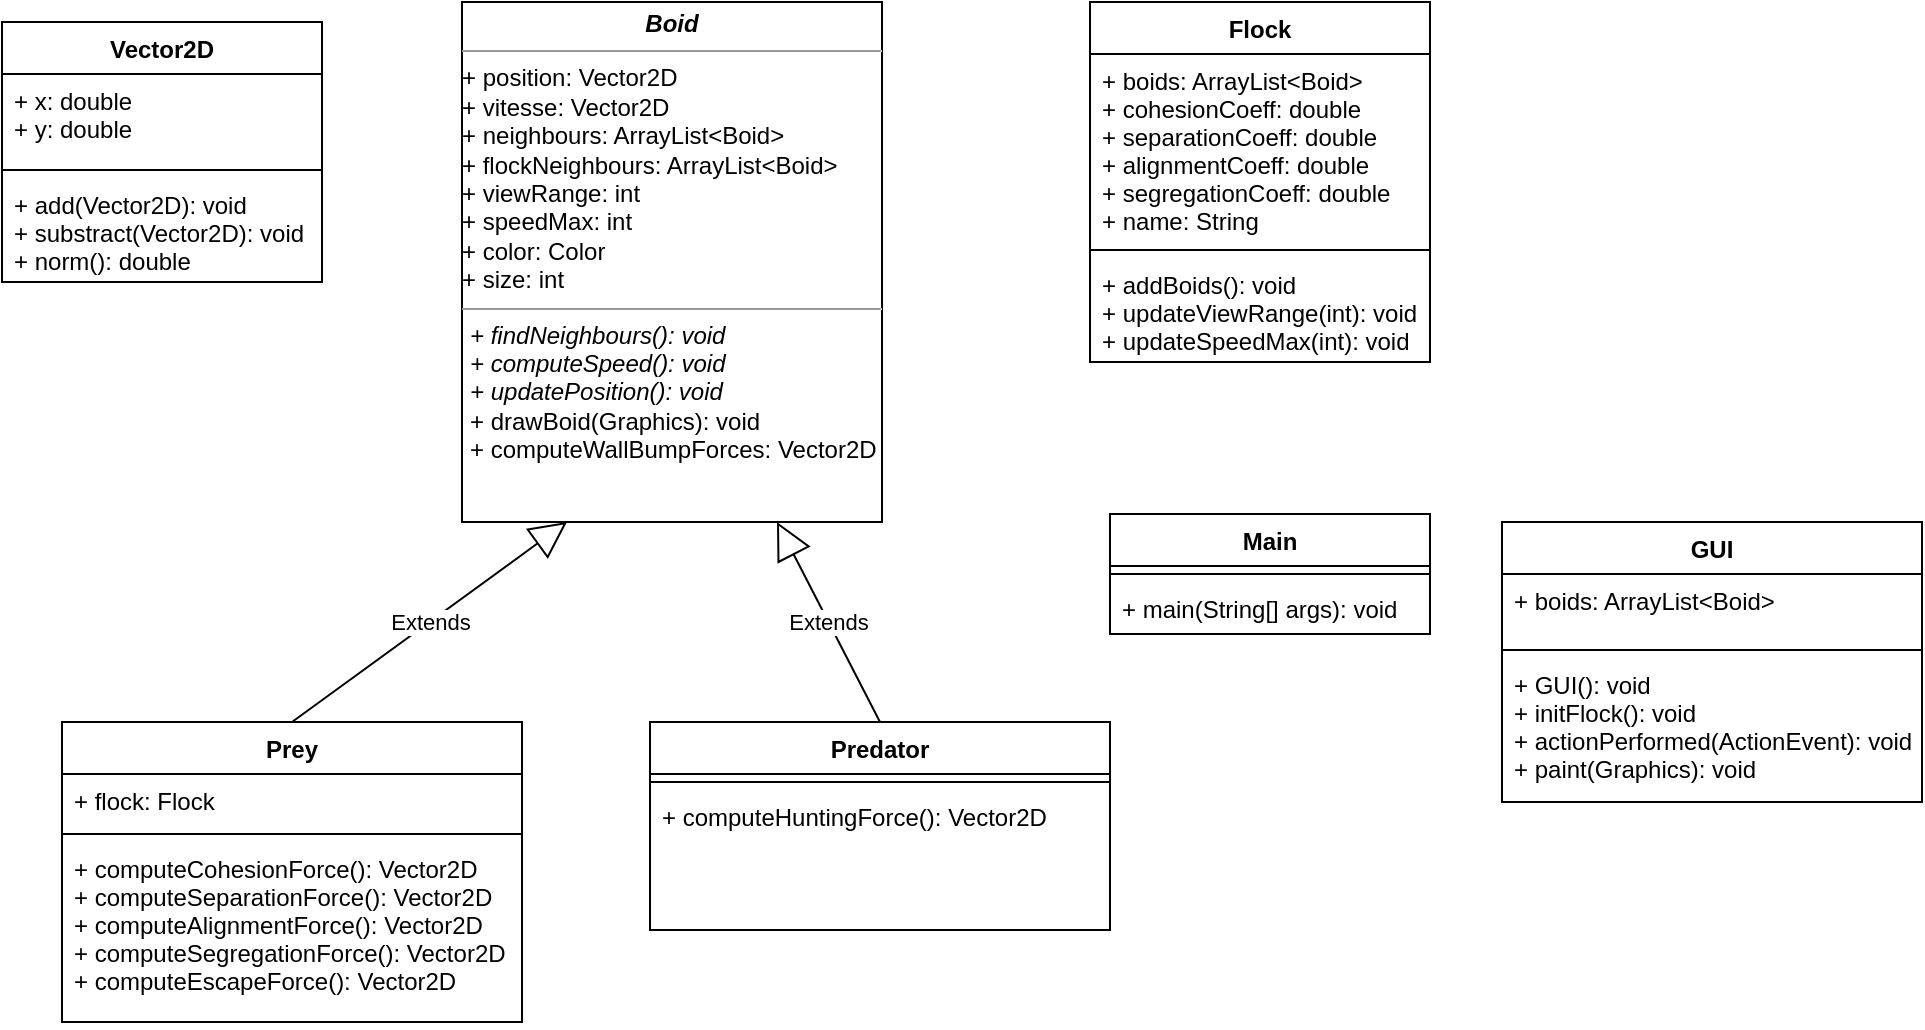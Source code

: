 <mxfile version="16.6.6" type="github"><diagram id="tQhhWCgTlTceESivTciR" name="Page-1"><mxGraphModel dx="1865" dy="536" grid="1" gridSize="10" guides="1" tooltips="1" connect="1" arrows="1" fold="1" page="1" pageScale="1" pageWidth="827" pageHeight="1169" math="0" shadow="0"><root><mxCell id="0"/><mxCell id="1" parent="0"/><mxCell id="FP-qPfGK_xFJ3-6SMsp6-1" value="Prey" style="swimlane;fontStyle=1;align=center;verticalAlign=top;childLayout=stackLayout;horizontal=1;startSize=26;horizontalStack=0;resizeParent=1;resizeParentMax=0;resizeLast=0;collapsible=1;marginBottom=0;" vertex="1" parent="1"><mxGeometry x="-270" y="380" width="230" height="150" as="geometry"/></mxCell><mxCell id="FP-qPfGK_xFJ3-6SMsp6-30" value="+ flock: Flock" style="text;strokeColor=none;fillColor=none;align=left;verticalAlign=top;spacingLeft=4;spacingRight=4;overflow=hidden;rotatable=0;points=[[0,0.5],[1,0.5]];portConstraint=eastwest;" vertex="1" parent="FP-qPfGK_xFJ3-6SMsp6-1"><mxGeometry y="26" width="230" height="26" as="geometry"/></mxCell><mxCell id="FP-qPfGK_xFJ3-6SMsp6-3" value="" style="line;strokeWidth=1;fillColor=none;align=left;verticalAlign=middle;spacingTop=-1;spacingLeft=3;spacingRight=3;rotatable=0;labelPosition=right;points=[];portConstraint=eastwest;" vertex="1" parent="FP-qPfGK_xFJ3-6SMsp6-1"><mxGeometry y="52" width="230" height="8" as="geometry"/></mxCell><mxCell id="FP-qPfGK_xFJ3-6SMsp6-39" value="+ computeCohesionForce(): Vector2D&#xA;+ computeSeparationForce(): Vector2D&#xA;+ computeAlignmentForce(): Vector2D&#xA;+ computeSegregationForce(): Vector2D&#xA;+ computeEscapeForce(): Vector2D&#xA;" style="text;strokeColor=none;fillColor=none;align=left;verticalAlign=top;spacingLeft=4;spacingRight=4;overflow=hidden;rotatable=0;points=[[0,0.5],[1,0.5]];portConstraint=eastwest;" vertex="1" parent="FP-qPfGK_xFJ3-6SMsp6-1"><mxGeometry y="60" width="230" height="90" as="geometry"/></mxCell><mxCell id="FP-qPfGK_xFJ3-6SMsp6-6" value="Flock" style="swimlane;fontStyle=1;align=center;verticalAlign=top;childLayout=stackLayout;horizontal=1;startSize=26;horizontalStack=0;resizeParent=1;resizeParentMax=0;resizeLast=0;collapsible=1;marginBottom=0;" vertex="1" parent="1"><mxGeometry x="244" y="20" width="170" height="180" as="geometry"/></mxCell><mxCell id="FP-qPfGK_xFJ3-6SMsp6-7" value="+ boids: ArrayList&lt;Boid&gt;&#xA;+ cohesionCoeff: double&#xA;+ separationCoeff: double&#xA;+ alignmentCoeff: double&#xA;+ segregationCoeff: double&#xA;+ name: String&#xA;" style="text;strokeColor=none;fillColor=none;align=left;verticalAlign=top;spacingLeft=4;spacingRight=4;overflow=hidden;rotatable=0;points=[[0,0.5],[1,0.5]];portConstraint=eastwest;" vertex="1" parent="FP-qPfGK_xFJ3-6SMsp6-6"><mxGeometry y="26" width="170" height="94" as="geometry"/></mxCell><mxCell id="FP-qPfGK_xFJ3-6SMsp6-8" value="" style="line;strokeWidth=1;fillColor=none;align=left;verticalAlign=middle;spacingTop=-1;spacingLeft=3;spacingRight=3;rotatable=0;labelPosition=right;points=[];portConstraint=eastwest;" vertex="1" parent="FP-qPfGK_xFJ3-6SMsp6-6"><mxGeometry y="120" width="170" height="8" as="geometry"/></mxCell><mxCell id="FP-qPfGK_xFJ3-6SMsp6-9" value="+ addBoids(): void&#xA;+ updateViewRange(int): void&#xA;+ updateSpeedMax(int): void&#xA;" style="text;strokeColor=none;fillColor=none;align=left;verticalAlign=top;spacingLeft=4;spacingRight=4;overflow=hidden;rotatable=0;points=[[0,0.5],[1,0.5]];portConstraint=eastwest;" vertex="1" parent="FP-qPfGK_xFJ3-6SMsp6-6"><mxGeometry y="128" width="170" height="52" as="geometry"/></mxCell><mxCell id="FP-qPfGK_xFJ3-6SMsp6-10" value="Main" style="swimlane;fontStyle=1;align=center;verticalAlign=top;childLayout=stackLayout;horizontal=1;startSize=26;horizontalStack=0;resizeParent=1;resizeParentMax=0;resizeLast=0;collapsible=1;marginBottom=0;" vertex="1" parent="1"><mxGeometry x="254" y="276" width="160" height="60" as="geometry"/></mxCell><mxCell id="FP-qPfGK_xFJ3-6SMsp6-12" value="" style="line;strokeWidth=1;fillColor=none;align=left;verticalAlign=middle;spacingTop=-1;spacingLeft=3;spacingRight=3;rotatable=0;labelPosition=right;points=[];portConstraint=eastwest;" vertex="1" parent="FP-qPfGK_xFJ3-6SMsp6-10"><mxGeometry y="26" width="160" height="8" as="geometry"/></mxCell><mxCell id="FP-qPfGK_xFJ3-6SMsp6-13" value="+ main(String[] args): void" style="text;strokeColor=none;fillColor=none;align=left;verticalAlign=top;spacingLeft=4;spacingRight=4;overflow=hidden;rotatable=0;points=[[0,0.5],[1,0.5]];portConstraint=eastwest;" vertex="1" parent="FP-qPfGK_xFJ3-6SMsp6-10"><mxGeometry y="34" width="160" height="26" as="geometry"/></mxCell><mxCell id="FP-qPfGK_xFJ3-6SMsp6-14" value="GUI" style="swimlane;fontStyle=1;align=center;verticalAlign=top;childLayout=stackLayout;horizontal=1;startSize=26;horizontalStack=0;resizeParent=1;resizeParentMax=0;resizeLast=0;collapsible=1;marginBottom=0;" vertex="1" parent="1"><mxGeometry x="450" y="280" width="210" height="140" as="geometry"/></mxCell><mxCell id="FP-qPfGK_xFJ3-6SMsp6-15" value="+ boids: ArrayList&lt;Boid&gt;&#xA;&#xA;&#xA;" style="text;strokeColor=none;fillColor=none;align=left;verticalAlign=top;spacingLeft=4;spacingRight=4;overflow=hidden;rotatable=0;points=[[0,0.5],[1,0.5]];portConstraint=eastwest;" vertex="1" parent="FP-qPfGK_xFJ3-6SMsp6-14"><mxGeometry y="26" width="210" height="34" as="geometry"/></mxCell><mxCell id="FP-qPfGK_xFJ3-6SMsp6-16" value="" style="line;strokeWidth=1;fillColor=none;align=left;verticalAlign=middle;spacingTop=-1;spacingLeft=3;spacingRight=3;rotatable=0;labelPosition=right;points=[];portConstraint=eastwest;" vertex="1" parent="FP-qPfGK_xFJ3-6SMsp6-14"><mxGeometry y="60" width="210" height="8" as="geometry"/></mxCell><mxCell id="FP-qPfGK_xFJ3-6SMsp6-17" value="+ GUI(): void&#xA;+ initFlock(): void&#xA;+ actionPerformed(ActionEvent): void&#xA;+ paint(Graphics): void&#xA;&#xA;&#xA;" style="text;strokeColor=none;fillColor=none;align=left;verticalAlign=top;spacingLeft=4;spacingRight=4;overflow=hidden;rotatable=0;points=[[0,0.5],[1,0.5]];portConstraint=eastwest;" vertex="1" parent="FP-qPfGK_xFJ3-6SMsp6-14"><mxGeometry y="68" width="210" height="72" as="geometry"/></mxCell><mxCell id="FP-qPfGK_xFJ3-6SMsp6-22" value="&lt;p style=&quot;margin: 0px ; margin-top: 4px ; text-align: center&quot;&gt;&lt;i&gt;&lt;b&gt;Boid&lt;/b&gt;&lt;/i&gt;&lt;br&gt;&lt;/p&gt;&lt;hr size=&quot;1&quot;&gt;&lt;div&gt;+ position: Vector2D&lt;br&gt;&lt;/div&gt;&lt;div&gt;+ vitesse: Vector2D&lt;/div&gt;&lt;div&gt;+ neighbours: ArrayList&amp;lt;Boid&amp;gt;&lt;/div&gt;&lt;div&gt;+ flockNeighbours: ArrayList&amp;lt;Boid&amp;gt;&lt;br&gt;&lt;/div&gt;&lt;div&gt;+ viewRange: int&lt;br&gt;&lt;/div&gt;&lt;div&gt;+ speedMax: int&lt;br&gt;&lt;/div&gt;&lt;div&gt;+ color: Color&lt;/div&gt;&lt;div&gt;+ size: int&lt;br&gt;&lt;/div&gt;&lt;hr size=&quot;1&quot;&gt;&lt;p style=&quot;margin: 0px ; margin-left: 4px&quot;&gt;&lt;i&gt;+ findNeighbours(): void&lt;/i&gt;&lt;/p&gt;&lt;p style=&quot;margin: 0px ; margin-left: 4px&quot;&gt;&lt;i&gt;+ computeSpeed(): void&lt;/i&gt;&lt;/p&gt;&lt;p style=&quot;margin: 0px ; margin-left: 4px&quot;&gt;&lt;i&gt;+ updatePosition(): void&lt;/i&gt;&lt;/p&gt;&lt;p style=&quot;margin: 0px ; margin-left: 4px&quot;&gt;+ drawBoid(Graphics): void&lt;/p&gt;&lt;p style=&quot;margin: 0px ; margin-left: 4px&quot;&gt;+ computeWallBumpForces: Vector2D&lt;br&gt;&lt;/p&gt;&lt;p style=&quot;margin: 0px ; margin-left: 4px&quot;&gt;&lt;br&gt;&lt;/p&gt;" style="verticalAlign=top;align=left;overflow=fill;fontSize=12;fontFamily=Helvetica;html=1;" vertex="1" parent="1"><mxGeometry x="-70" y="20" width="210" height="260" as="geometry"/></mxCell><mxCell id="FP-qPfGK_xFJ3-6SMsp6-35" value="Vector2D" style="swimlane;fontStyle=1;align=center;verticalAlign=top;childLayout=stackLayout;horizontal=1;startSize=26;horizontalStack=0;resizeParent=1;resizeParentMax=0;resizeLast=0;collapsible=1;marginBottom=0;" vertex="1" parent="1"><mxGeometry x="-300" y="30" width="160" height="130" as="geometry"/></mxCell><mxCell id="FP-qPfGK_xFJ3-6SMsp6-36" value="+ x: double&#xA;+ y: double&#xA;" style="text;strokeColor=none;fillColor=none;align=left;verticalAlign=top;spacingLeft=4;spacingRight=4;overflow=hidden;rotatable=0;points=[[0,0.5],[1,0.5]];portConstraint=eastwest;" vertex="1" parent="FP-qPfGK_xFJ3-6SMsp6-35"><mxGeometry y="26" width="160" height="44" as="geometry"/></mxCell><mxCell id="FP-qPfGK_xFJ3-6SMsp6-37" value="" style="line;strokeWidth=1;fillColor=none;align=left;verticalAlign=middle;spacingTop=-1;spacingLeft=3;spacingRight=3;rotatable=0;labelPosition=right;points=[];portConstraint=eastwest;" vertex="1" parent="FP-qPfGK_xFJ3-6SMsp6-35"><mxGeometry y="70" width="160" height="8" as="geometry"/></mxCell><mxCell id="FP-qPfGK_xFJ3-6SMsp6-38" value="+ add(Vector2D): void&#xA;+ substract(Vector2D): void&#xA;+ norm(): double&#xA;" style="text;strokeColor=none;fillColor=none;align=left;verticalAlign=top;spacingLeft=4;spacingRight=4;overflow=hidden;rotatable=0;points=[[0,0.5],[1,0.5]];portConstraint=eastwest;" vertex="1" parent="FP-qPfGK_xFJ3-6SMsp6-35"><mxGeometry y="78" width="160" height="52" as="geometry"/></mxCell><mxCell id="FP-qPfGK_xFJ3-6SMsp6-41" value="Predator" style="swimlane;fontStyle=1;align=center;verticalAlign=top;childLayout=stackLayout;horizontal=1;startSize=26;horizontalStack=0;resizeParent=1;resizeParentMax=0;resizeLast=0;collapsible=1;marginBottom=0;" vertex="1" parent="1"><mxGeometry x="24" y="380" width="230" height="104" as="geometry"/></mxCell><mxCell id="FP-qPfGK_xFJ3-6SMsp6-43" value="" style="line;strokeWidth=1;fillColor=none;align=left;verticalAlign=middle;spacingTop=-1;spacingLeft=3;spacingRight=3;rotatable=0;labelPosition=right;points=[];portConstraint=eastwest;" vertex="1" parent="FP-qPfGK_xFJ3-6SMsp6-41"><mxGeometry y="26" width="230" height="8" as="geometry"/></mxCell><mxCell id="FP-qPfGK_xFJ3-6SMsp6-44" value="+ computeHuntingForce(): Vector2D" style="text;strokeColor=none;fillColor=none;align=left;verticalAlign=top;spacingLeft=4;spacingRight=4;overflow=hidden;rotatable=0;points=[[0,0.5],[1,0.5]];portConstraint=eastwest;" vertex="1" parent="FP-qPfGK_xFJ3-6SMsp6-41"><mxGeometry y="34" width="230" height="70" as="geometry"/></mxCell><mxCell id="FP-qPfGK_xFJ3-6SMsp6-45" value="Extends" style="endArrow=block;endSize=16;endFill=0;html=1;rounded=0;exitX=0.5;exitY=0;exitDx=0;exitDy=0;entryX=0.25;entryY=1;entryDx=0;entryDy=0;" edge="1" parent="1" source="FP-qPfGK_xFJ3-6SMsp6-1" target="FP-qPfGK_xFJ3-6SMsp6-22"><mxGeometry width="160" relative="1" as="geometry"><mxPoint x="80" y="250" as="sourcePoint"/><mxPoint x="240" y="250" as="targetPoint"/></mxGeometry></mxCell><mxCell id="FP-qPfGK_xFJ3-6SMsp6-46" value="Extends" style="endArrow=block;endSize=16;endFill=0;html=1;rounded=0;exitX=0.5;exitY=0;exitDx=0;exitDy=0;entryX=0.75;entryY=1;entryDx=0;entryDy=0;" edge="1" parent="1" source="FP-qPfGK_xFJ3-6SMsp6-41" target="FP-qPfGK_xFJ3-6SMsp6-22"><mxGeometry width="160" relative="1" as="geometry"><mxPoint x="140" y="350" as="sourcePoint"/><mxPoint x="277.5" y="250" as="targetPoint"/></mxGeometry></mxCell></root></mxGraphModel></diagram></mxfile>